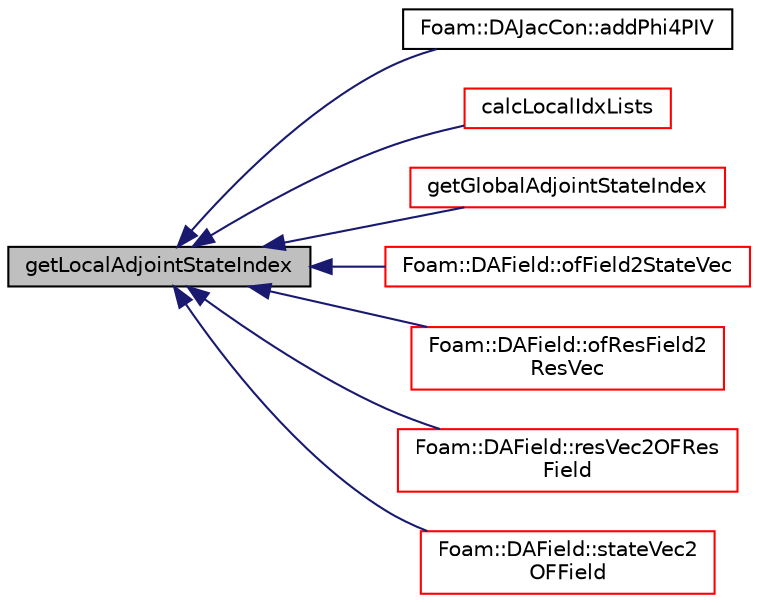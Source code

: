 digraph "getLocalAdjointStateIndex"
{
  bgcolor="transparent";
  edge [fontname="Helvetica",fontsize="10",labelfontname="Helvetica",labelfontsize="10"];
  node [fontname="Helvetica",fontsize="10",shape=record];
  rankdir="LR";
  Node46 [label="getLocalAdjointStateIndex",height=0.2,width=0.4,color="black", fillcolor="grey75", style="filled", fontcolor="black"];
  Node46 -> Node47 [dir="back",color="midnightblue",fontsize="10",style="solid",fontname="Helvetica"];
  Node47 [label="Foam::DAJacCon::addPhi4PIV",height=0.2,width=0.4,color="black",URL="$classFoam_1_1DAJacCon.html#ae1608ec668072edbb7fc76f527b2bcf0",tooltip="add connectivity phi for pressureInletVelocity "];
  Node46 -> Node48 [dir="back",color="midnightblue",fontsize="10",style="solid",fontname="Helvetica"];
  Node48 [label="calcLocalIdxLists",height=0.2,width=0.4,color="red",URL="$classFoam_1_1DAIndex.html#ad2f0164351902998d2deae2f8e1cf34b",tooltip="compute local lists such as adjStateName4LocalAdjIdx and cellIFaceI4LocalAdjIdx; "];
  Node46 -> Node50 [dir="back",color="midnightblue",fontsize="10",style="solid",fontname="Helvetica"];
  Node50 [label="getGlobalAdjointStateIndex",height=0.2,width=0.4,color="red",URL="$classFoam_1_1DAIndex.html#a06a1fcb98ee5f377d70e1d04b0e5dd61",tooltip="get global adjoint index for a given state name, cell/face indxI and its component (optional..."];
  Node46 -> Node82 [dir="back",color="midnightblue",fontsize="10",style="solid",fontname="Helvetica"];
  Node82 [label="Foam::DAField::ofField2StateVec",height=0.2,width=0.4,color="red",URL="$classFoam_1_1DAField.html#a97b2a938b423ad81fcd6982dd375fd01",tooltip="set the state vector based on the latest fields in OpenFOAM "];
  Node46 -> Node84 [dir="back",color="midnightblue",fontsize="10",style="solid",fontname="Helvetica"];
  Node84 [label="Foam::DAField::ofResField2\lResVec",height=0.2,width=0.4,color="red",URL="$classFoam_1_1DAField.html#a2dd70a3b26e373d7be42312f97738217",tooltip="assign the residual vector based on the residual field in OpenFOAM "];
  Node46 -> Node93 [dir="back",color="midnightblue",fontsize="10",style="solid",fontname="Helvetica"];
  Node93 [label="Foam::DAField::resVec2OFRes\lField",height=0.2,width=0.4,color="red",URL="$classFoam_1_1DAField.html#af7aaed216b5c25dcad88ba7ed75d82ce",tooltip="assign the residual field in OpenFOAM based on the residual vector "];
  Node46 -> Node94 [dir="back",color="midnightblue",fontsize="10",style="solid",fontname="Helvetica"];
  Node94 [label="Foam::DAField::stateVec2\lOFField",height=0.2,width=0.4,color="red",URL="$classFoam_1_1DAField.html#a7381e81276f834f59b9502061c4bab28",tooltip="assign the fields in OpenFOAM based on the state vector "];
}
